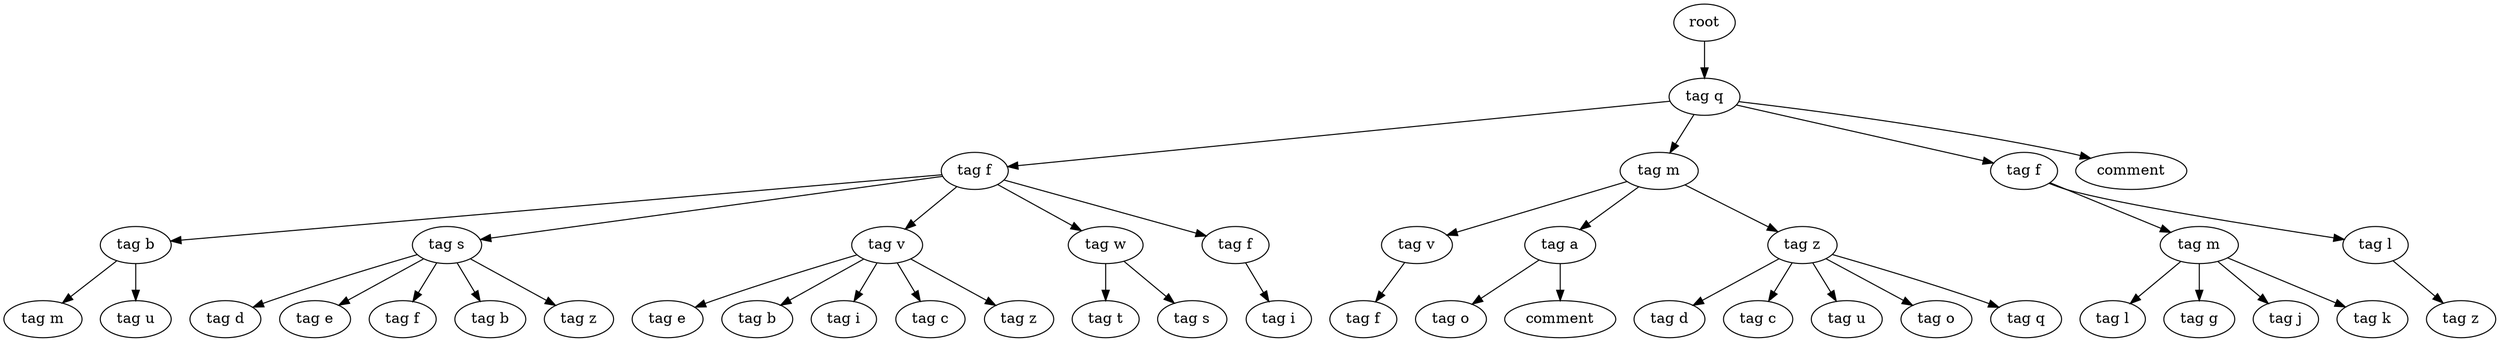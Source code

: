 digraph Tree{
0[label="root"];
0->00
00[label="tag q"];
00->000
000[label="tag f"];
000->0000
0000[label="tag b"];
0000->00000
00000[label="tag m"];
0000->00001
00001[label="tag u"];
000->0001
0001[label="tag s"];
0001->00010
00010[label="tag d"];
0001->00011
00011[label="tag e"];
0001->00012
00012[label="tag f"];
0001->00013
00013[label="tag b"];
0001->00014
00014[label="tag z"];
000->0002
0002[label="tag v"];
0002->00020
00020[label="tag e"];
0002->00021
00021[label="tag b"];
0002->00022
00022[label="tag i"];
0002->00023
00023[label="tag c"];
0002->00024
00024[label="tag z"];
000->0003
0003[label="tag w"];
0003->00030
00030[label="tag t"];
0003->00031
00031[label="tag s"];
000->0004
0004[label="tag f"];
0004->00040
00040[label="tag i"];
00->001
001[label="tag m"];
001->0010
0010[label="tag v"];
0010->00100
00100[label="tag f"];
001->0011
0011[label="tag a"];
0011->00110
00110[label="tag o"];
0011->00111
00111[label="comment"];
001->0012
0012[label="tag z"];
0012->00120
00120[label="tag d"];
0012->00121
00121[label="tag c"];
0012->00122
00122[label="tag u"];
0012->00123
00123[label="tag o"];
0012->00124
00124[label="tag q"];
00->002
002[label="tag f"];
002->0020
0020[label="tag m"];
0020->00200
00200[label="tag l"];
0020->00201
00201[label="tag g"];
0020->00202
00202[label="tag j"];
0020->00203
00203[label="tag k"];
002->0021
0021[label="tag l"];
0021->00210
00210[label="tag z"];
00->003
003[label="comment"];
}
